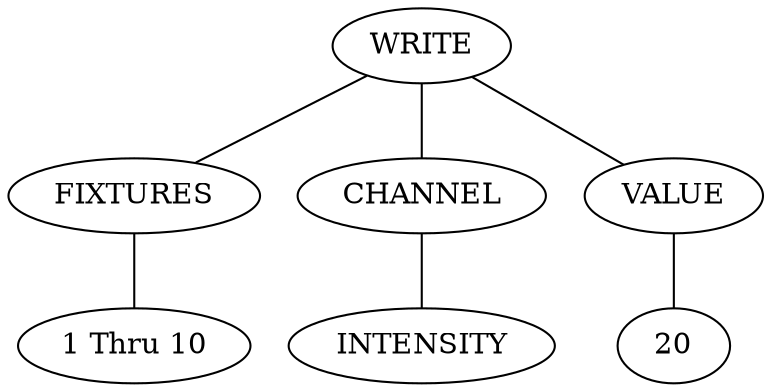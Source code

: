 // 1 Thru 10 @ 20
strict graph {
    WRITE -- FIXTURES
    FIXTURES -- "1 Thru 10"
    WRITE -- CHANNEL
    CHANNEL -- INTENSITY
    WRITE -- VALUE
    VALUE -- 20
}

